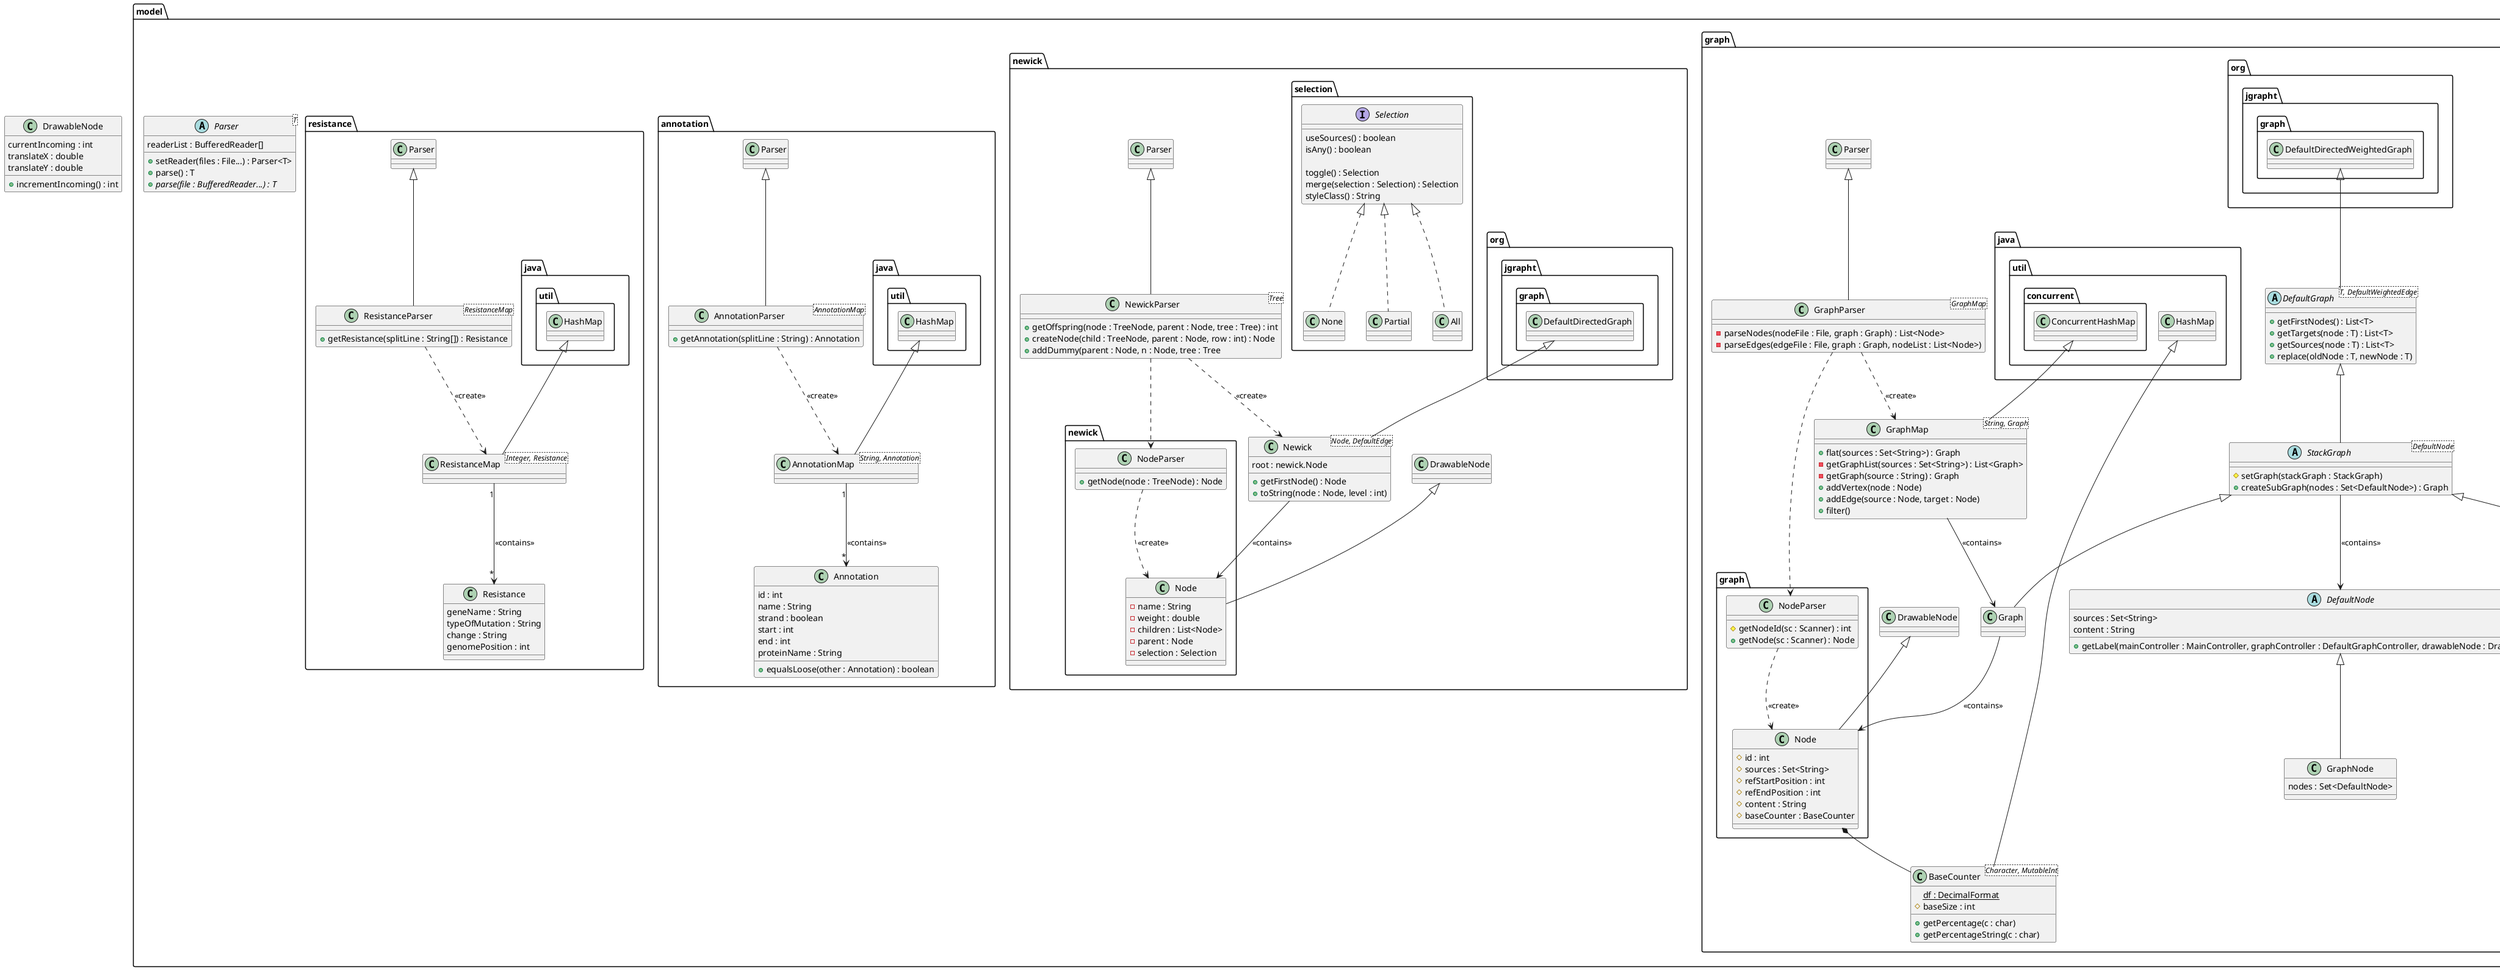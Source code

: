@startuml
class DrawableNode {
    currentIncoming : int
    translateX : double
    translateY : double

    +incrementIncoming() : int
}

package model {
abstract class Parser<T> {
    readerList : BufferedReader[]

    +setReader(files : File...) : Parser<T>
    +parse() : T
    + {abstract} parse(file : BufferedReader...) : T
}

package graph {
    class BaseCounter<Character, MutableInt> extends java.util.HashMap {
        {static} df : DecimalFormat
        # baseSize : int

        +getPercentage(c : char)
        +getPercentageString(c : char)
    }
    abstract class DefaultGraph<T, DefaultWeightedEdge> extends org.jgrapht.graph.DefaultDirectedWeightedGraph {
        +getFirstNodes() : List<T>
        +getTargets(node : T) : List<T>
        +getSources(node : T) : List<T>
        +replace(oldNode : T, newNode : T)
    }
    abstract class DefaultNode {
           sources : Set<String>
           content : String

           +getLabel(mainController : MainController, graphController : DefaultGraphController, drawableNode : DrawableNode) : DefaultLabel
    }
    class graph.Node extends DrawableNode {
        # id : int
        # sources : Set<String>
        # refStartPosition : int
        # refEndPosition : int
        # content : String
        # baseCounter : BaseCounter
    }
    class graph.NodeParser {
        #getNodeId(sc : Scanner) : int
        +getNode(sc : Scanner) : Node
    }

    class Graph extends StackGraph
    class GraphMap<String, Graph> extends java.util.concurrent.ConcurrentHashMap {
        +flat(sources : Set<String>) : Graph
        -getGraphList(sources : Set<String>) : List<Graph>
        -getGraph(source : String) : Graph
        +addVertex(node : Node)
        +addEdge(source : Node, target : Node)
        +filter()
    }
    class GraphNode extends DefaultNode {
        nodes : Set<DefaultNode>
    }
    class GraphParser<GraphMap> extends Parser {
        -parseNodes(nodeFile : File, graph : Graph) : List<Node>
        -parseEdges(edgeFile : File, graph : Graph, nodeList : List<Node>)
    }
    class SinglePointGraph extends StackGraph {
        singlePart : Set<DefaultNode>
        single : Map<DefaultNode, DefaultNode>
        graph : StackGraph

        -markSingle()
        -filterSingle()
        -replaceSingle()
    }

    abstract class StackGraph<DefaultNode> extends DefaultGraph {
        #setGraph(stackGraph : StackGraph)
        +createSubGraph(nodes : Set<DefaultNode>) : Graph
    }

    'Relations

    GraphParser ..> GraphMap : << create >>
    GraphMap --> Graph : << contains >>
    GraphParser ..> graph.NodeParser

    Graph --> graph.Node : << contains >>

    graph.NodeParser ..> graph.Node : << create >>
    graph.Node *-- BaseCounter

    StackGraph --> DefaultNode : << contains >>

    DefaultNode --> DefaultNode : << contains >>
}


package newick {
    class newick.Node extends DrawableNode {
        - name : String
        - weight : double
        - children : List<Node>
        - parent : Node
        - selection : Selection
    }
    class newick.NodeParser {
        +getNode(node : TreeNode) : Node
    }
    class Newick<Node, DefaultEdge> extends org.jgrapht.graph.DefaultDirectedGraph {
        root : newick.Node

        +getFirstNode() : Node
        +toString(node : Node, level : int)
    }
    class NewickParser<Tree> extends Parser {
        +getOffspring(node : TreeNode, parent : Node, tree : Tree) : int
        +createNode(child : TreeNode, parent : Node, row : int) : Node
        +addDummy(parent : Node, n : Node, tree : Tree
    }

    package selection {
        interface Selection {
            useSources() : boolean
            isAny() : boolean

            toggle() : Selection
            merge(selection : Selection) : Selection
            styleClass() : String
        }

        class All implements Selection
        class None implements Selection
        class Partial implements Selection
    }

    NewickParser ..> Newick : << create >>
    NewickParser ..> newick.NodeParser
    newick.NodeParser ..> newick.Node : << create >>

    Newick --> newick.Node : << contains >>
}

package annotation {
    class Annotation {
        id : int
        name : String
        strand : boolean
        start : int
        end : int
        proteinName : String

        +equalsLoose(other : Annotation) : boolean
    }
    class AnnotationMap<String, Annotation> extends java.util.HashMap
    class AnnotationParser<AnnotationMap> extends Parser {
        +getAnnotation(splitLine : String) : Annotation
    }

    'Relations

    AnnotationParser ..> AnnotationMap : << create >>
    AnnotationMap "1" --> "*" Annotation : << contains >>
}

package resistance {
    class Resistance {
        geneName : String
        typeOfMutation : String
        change : String
        genomePosition : int
    }
    class ResistanceMap<Integer, Resistance> extends java.util.HashMap
    class ResistanceParser<ResistanceMap> extends Parser {
        +getResistance(splitLine : String[]) : Resistance
    }

    ResistanceParser ..> ResistanceMap : << create >>
    ResistanceMap "1" --> "*" Resistance : << contains >>
}
}
@enduml
